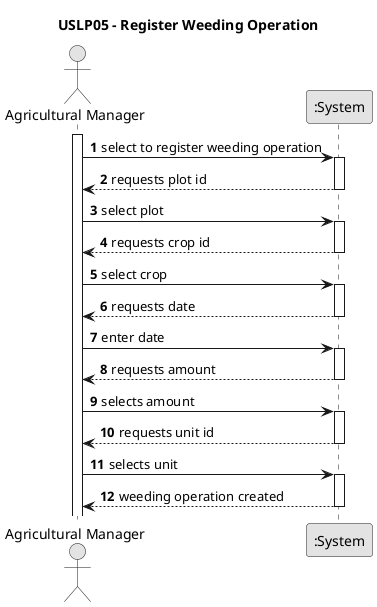 @startuml
skinparam monochrome true
skinparam packageStyle rectangle
skinparam shadowing false

title USLP05 - Register Weeding Operation

autonumber

actor "Agricultural Manager" as AM
participant ":System" as System

activate AM

AM -> System: select to register weeding operation
activate System

System --> AM: requests plot id
deactivate System
AM -> System: select plot
activate System

System --> AM: requests crop id
deactivate System
AM -> System: select crop
activate System

System --> AM: requests date
deactivate System
AM -> System: enter date
activate System

System --> AM: requests amount
deactivate System
AM -> System: selects amount
activate System

System --> AM: requests unit id
deactivate System
AM -> System: selects unit
activate System

System --> AM: weeding operation created
deactivate System

@enduml
